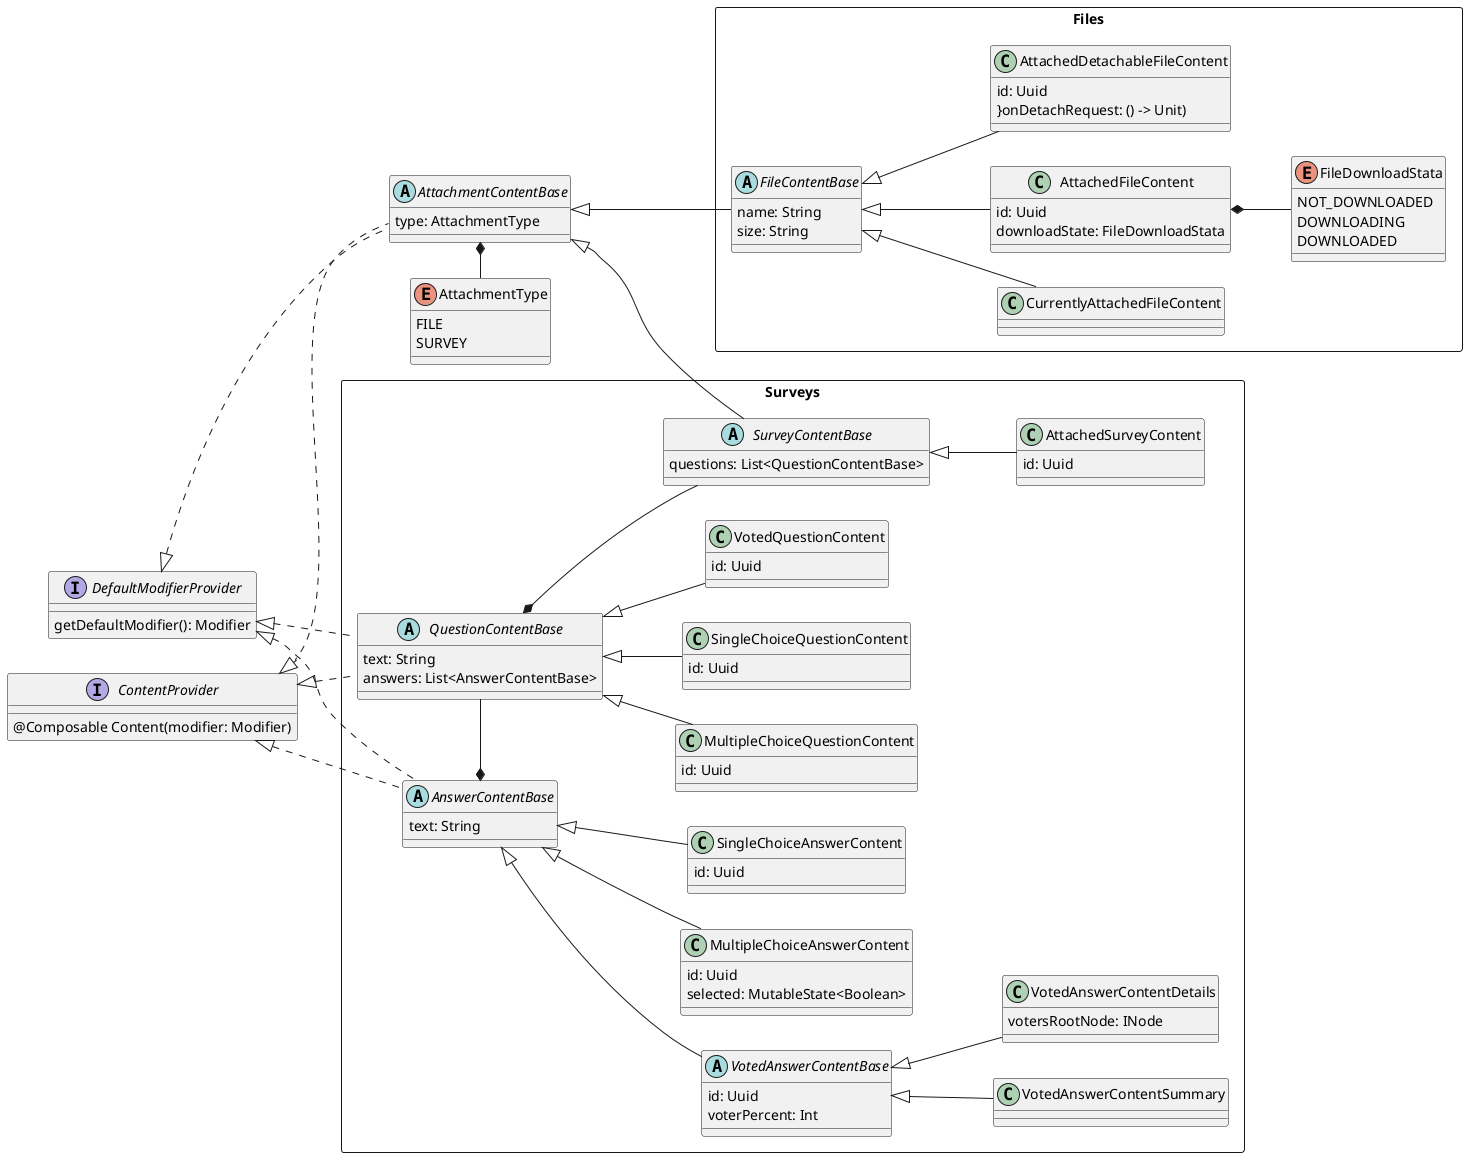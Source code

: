 @startuml
'https://plantuml.com/class-diagram

left to right direction

interface DefaultModifierProvider {
    getDefaultModifier(): Modifier
}
interface ContentProvider {
    @Composable Content(modifier: Modifier)
}

enum AttachmentType {
    FILE
    SURVEY
}

abstract class AttachmentContentBase {
    type: AttachmentType
}
ContentProvider <|.. AttachmentContentBase
DefaultModifierProvider <|.. AttachmentContentBase
AttachmentContentBase *-right- AttachmentType


'''''''''''''''''''''''''''''''' ФАЙЛЫ
rectangle Files {
    abstract class FileContentBase {
        name: String
        size: String
    }
    AttachmentContentBase <|-- FileContentBase

    class CurrentlyAttachedFileContent extends FileContentBase { }

    enum FileDownloadStata {
        NOT_DOWNLOADED
        DOWNLOADING
        DOWNLOADED
    }

    class AttachedFileContent extends FileContentBase {
        id: Uuid
        downloadState: FileDownloadStata
    }
    AttachedFileContent *-down- FileDownloadStata

    class AttachedDetachableFileContent extends FileContentBase {
        id: Uuid
        {field} }onDetachRequest: () -> Unit)
    }
}

'''''''''''''''''''''''''''''''' ОПРОСЫ
rectangle Surveys {
    ''''''''''''' Варианты ответов
    abstract class AnswerContentBase{
        text: String
    }
    ContentProvider <|.. AnswerContentBase
    DefaultModifierProvider <|.. AnswerContentBase
    class MultipleChoiceAnswerContent extends AnswerContentBase {
        id: Uuid
        selected: MutableState<Boolean>
    }
    class SingleChoiceAnswerContent extends AnswerContentBase {
        id: Uuid
    }

    abstract class VotedAnswerContentBase extends AnswerContentBase {
        id: Uuid
        voterPercent: Int
    }
    class VotedAnswerContentSummary extends VotedAnswerContentBase {

    }
    class VotedAnswerContentDetails extends VotedAnswerContentBase {
        votersRootNode: INode
    }

'    class CurrentlyCreatedAnswerContent extends AnswerContentBase {
'    }

    ''''''''''''' Вопросы
    abstract class QuestionContentBase {
        text: String
        answers: List<AnswerContentBase>
    }
    ContentProvider <|.. QuestionContentBase
    DefaultModifierProvider <|.. QuestionContentBase
    AnswerContentBase *-right- QuestionContentBase

    class MultipleChoiceQuestionContent extends QuestionContentBase {
        id: Uuid
    }
    class SingleChoiceQuestionContent extends QuestionContentBase {
        id: Uuid
    }
    class VotedQuestionContent extends QuestionContentBase {
        id: Uuid
    }
'    class CurrentlyCreatedQuestionContent extends QuestionContentBase { }


    ''''''''''''' Опросы
    abstract class SurveyContentBase {
        questions: List<QuestionContentBase>
    }
    AttachmentContentBase <|-- SurveyContentBase
    QuestionContentBase *-- SurveyContentBase

    class AttachedSurveyContent extends SurveyContentBase {
        id: Uuid
    }

'    class CurrentlyCreatedSurveyContent extends SurveyContentBase {
'        {field} onSurveyDeleteRequest: () -> Unit
'    }
}

@enduml